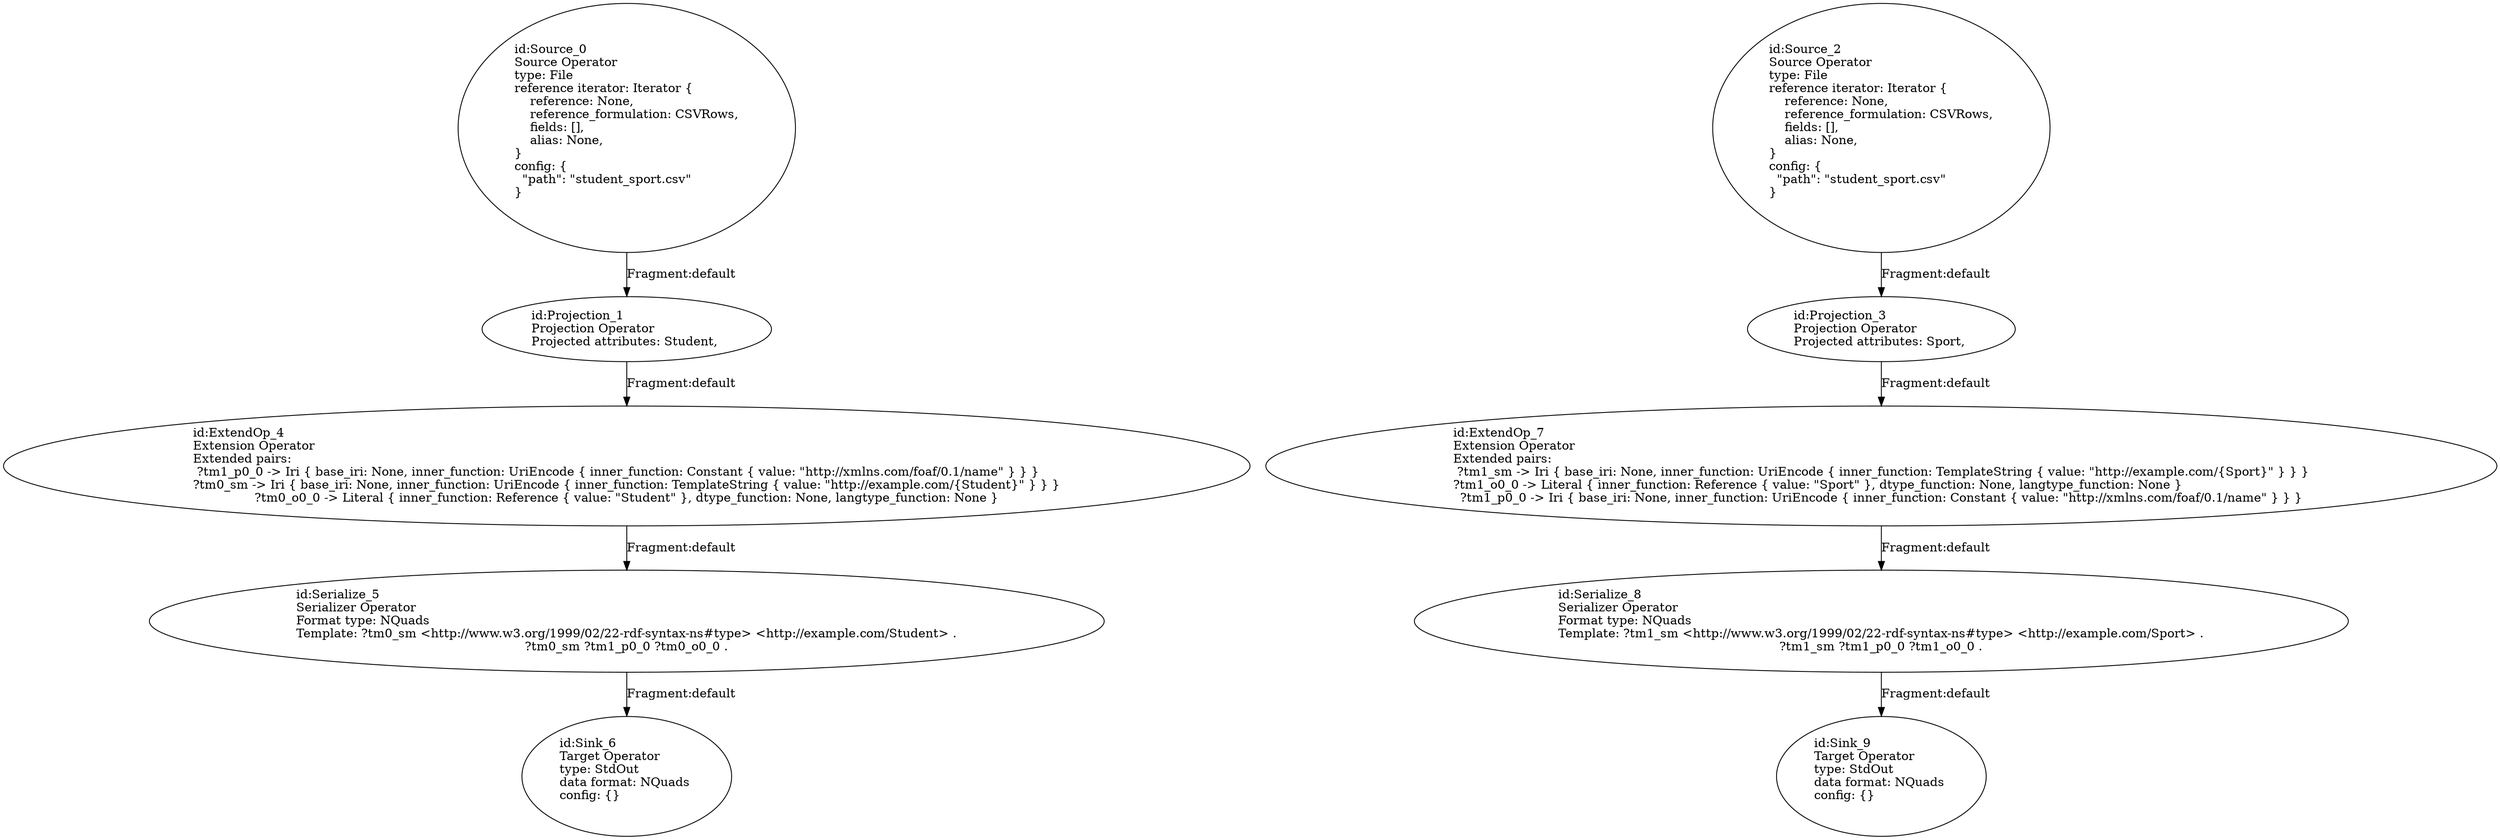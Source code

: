 digraph {
    0 [ label = "id:Source_0 \lSource Operator\ltype: File \lreference iterator: Iterator {\l    reference: None,\l    reference_formulation: CSVRows,\l    fields: [],\l    alias: None,\l} \lconfig: {\l  \"path\": \"student_sport.csv\"\l}\l             " ]
    1 [ label = "id:Projection_1 \lProjection Operator\lProjected attributes: Student, " ]
    2 [ label = "id:Source_2 \lSource Operator\ltype: File \lreference iterator: Iterator {\l    reference: None,\l    reference_formulation: CSVRows,\l    fields: [],\l    alias: None,\l} \lconfig: {\l  \"path\": \"student_sport.csv\"\l}\l             " ]
    3 [ label = "id:Projection_3 \lProjection Operator\lProjected attributes: Sport, " ]
    4 [ label = "id:ExtendOp_4 \lExtension Operator\lExtended pairs: \l ?tm1_p0_0 -> Iri { base_iri: None, inner_function: UriEncode { inner_function: Constant { value: \"http://xmlns.com/foaf/0.1/name\" } } }\l?tm0_sm -> Iri { base_iri: None, inner_function: UriEncode { inner_function: TemplateString { value: \"http://example.com/{Student}\" } } }\l?tm0_o0_0 -> Literal { inner_function: Reference { value: \"Student\" }, dtype_function: None, langtype_function: None }" ]
    5 [ label = "id:Serialize_5 \lSerializer Operator\lFormat type: NQuads\lTemplate: ?tm0_sm <http://www.w3.org/1999/02/22-rdf-syntax-ns#type> <http://example.com/Student> .\l?tm0_sm ?tm1_p0_0 ?tm0_o0_0 ." ]
    6 [ label = "id:Sink_6 \lTarget Operator\ltype: StdOut \ldata format: NQuads \lconfig: {}\l             " ]
    7 [ label = "id:ExtendOp_7 \lExtension Operator\lExtended pairs: \l ?tm1_sm -> Iri { base_iri: None, inner_function: UriEncode { inner_function: TemplateString { value: \"http://example.com/{Sport}\" } } }\l?tm1_o0_0 -> Literal { inner_function: Reference { value: \"Sport\" }, dtype_function: None, langtype_function: None }\l?tm1_p0_0 -> Iri { base_iri: None, inner_function: UriEncode { inner_function: Constant { value: \"http://xmlns.com/foaf/0.1/name\" } } }" ]
    8 [ label = "id:Serialize_8 \lSerializer Operator\lFormat type: NQuads\lTemplate: ?tm1_sm <http://www.w3.org/1999/02/22-rdf-syntax-ns#type> <http://example.com/Sport> .\l?tm1_sm ?tm1_p0_0 ?tm1_o0_0 ." ]
    9 [ label = "id:Sink_9 \lTarget Operator\ltype: StdOut \ldata format: NQuads \lconfig: {}\l             " ]
    0 -> 1 [ label = "Fragment:default" ]
    2 -> 3 [ label = "Fragment:default" ]
    1 -> 4 [ label = "Fragment:default" ]
    4 -> 5 [ label = "Fragment:default" ]
    5 -> 6 [ label = "Fragment:default" ]
    3 -> 7 [ label = "Fragment:default" ]
    7 -> 8 [ label = "Fragment:default" ]
    8 -> 9 [ label = "Fragment:default" ]
}
